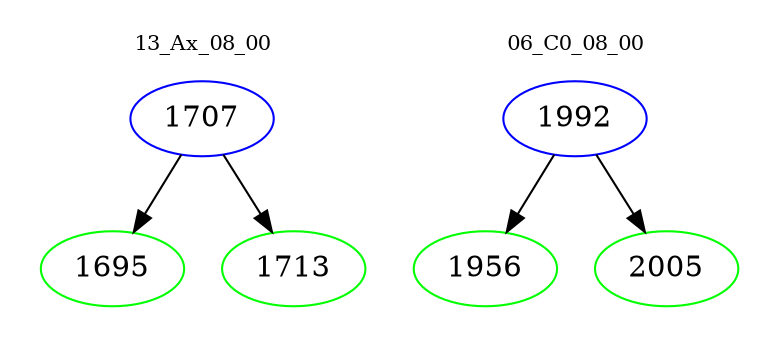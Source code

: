 digraph{
subgraph cluster_0 {
color = white
label = "13_Ax_08_00";
fontsize=10;
T0_1707 [label="1707", color="blue"]
T0_1707 -> T0_1695 [color="black"]
T0_1695 [label="1695", color="green"]
T0_1707 -> T0_1713 [color="black"]
T0_1713 [label="1713", color="green"]
}
subgraph cluster_1 {
color = white
label = "06_C0_08_00";
fontsize=10;
T1_1992 [label="1992", color="blue"]
T1_1992 -> T1_1956 [color="black"]
T1_1956 [label="1956", color="green"]
T1_1992 -> T1_2005 [color="black"]
T1_2005 [label="2005", color="green"]
}
}
